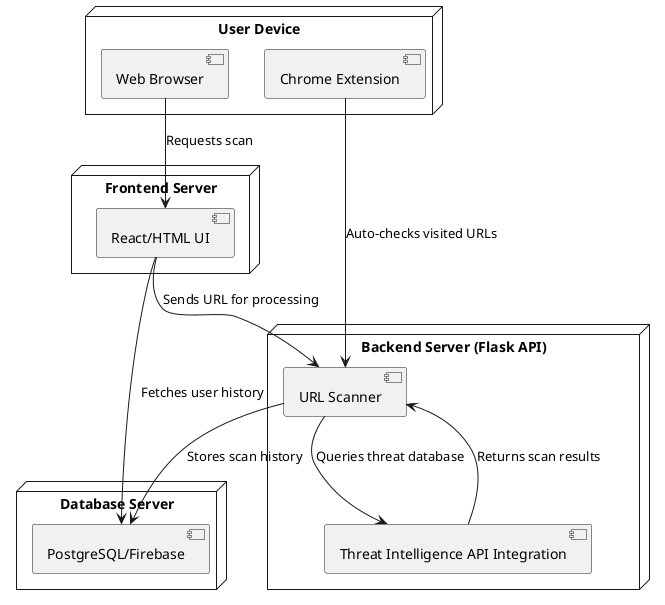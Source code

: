 @startuml
node "User Device" {
  [Web Browser]
  [Chrome Extension]
}

node "Frontend Server" {
  [React/HTML UI]
}

node "Backend Server (Flask API)" {
  [URL Scanner]
  [Threat Intelligence API Integration]
}

node "Database Server" {
  [PostgreSQL/Firebase]
}

[Web Browser] --> [React/HTML UI] : Requests scan
[React/HTML UI] --> [URL Scanner] : Sends URL for processing
[URL Scanner] --> [Threat Intelligence API Integration] : Queries threat database
[Threat Intelligence API Integration] --> [URL Scanner] : Returns scan results
[URL Scanner] --> [PostgreSQL/Firebase] : Stores scan history
[React/HTML UI] --> [PostgreSQL/Firebase] : Fetches user history
[Chrome Extension] --> [URL Scanner] : Auto-checks visited URLs
@enduml
